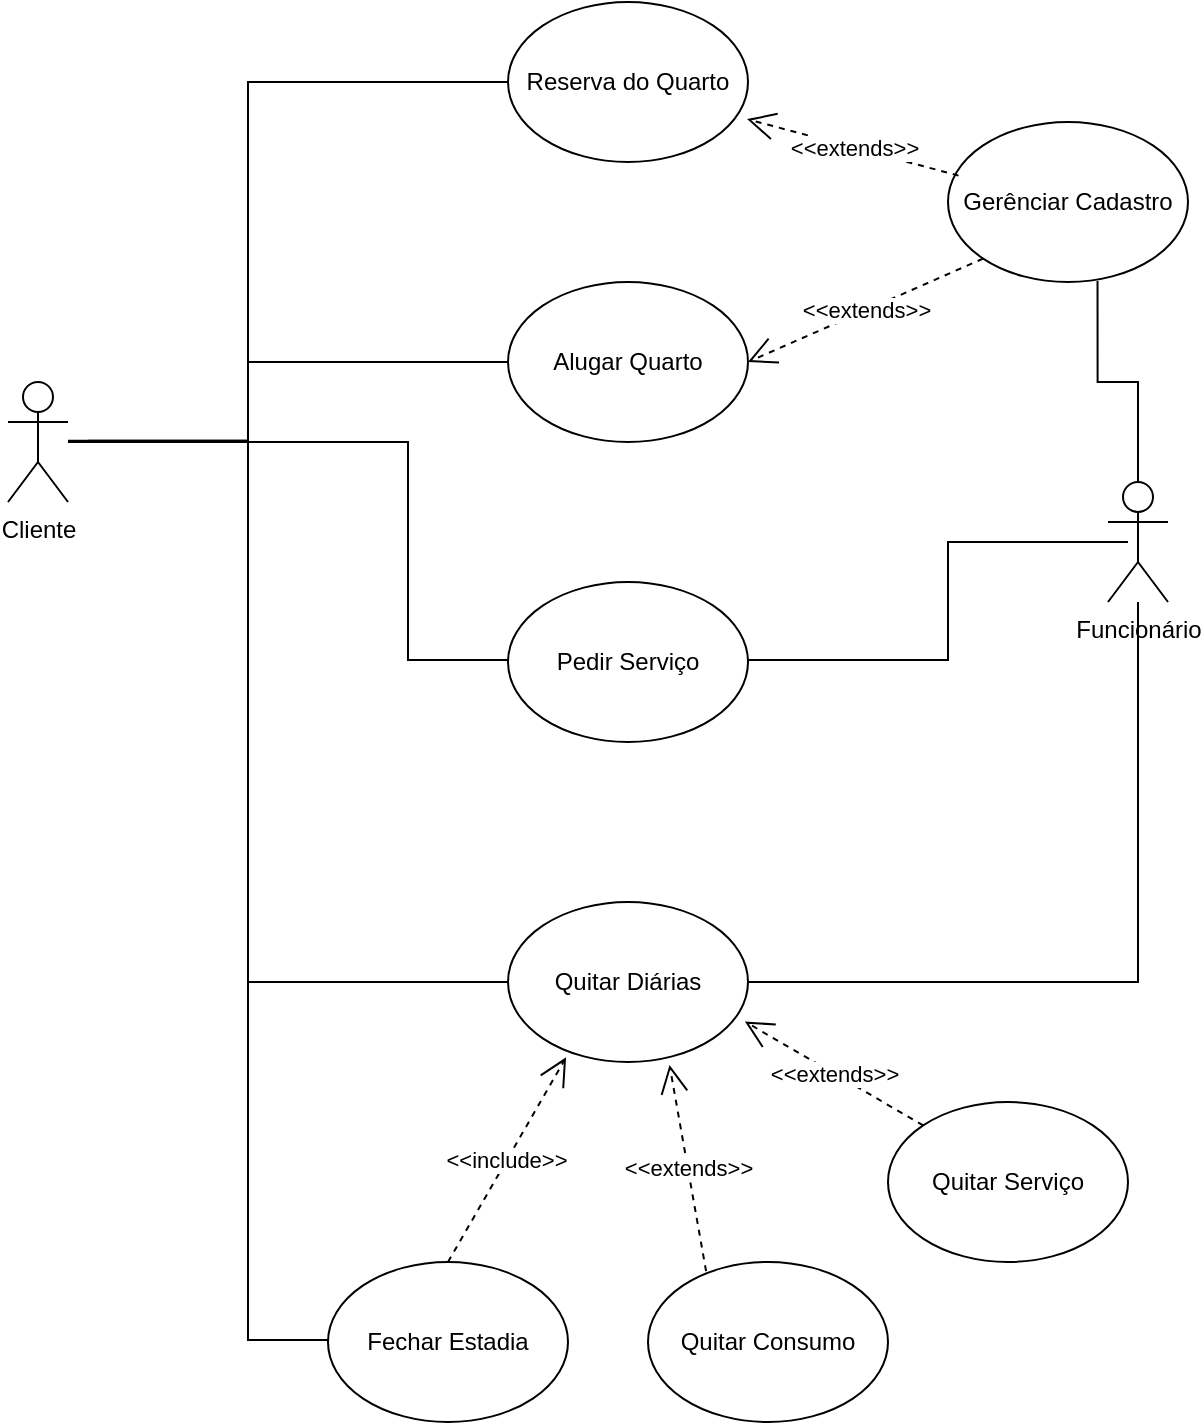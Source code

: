 <mxfile version="21.0.10" type="github">
  <diagram name="Página-1" id="DhTL9vl_Z1rVRv2zVukJ">
    <mxGraphModel dx="1050" dy="541" grid="1" gridSize="10" guides="1" tooltips="1" connect="1" arrows="1" fold="1" page="1" pageScale="1" pageWidth="827" pageHeight="1169" math="0" shadow="0">
      <root>
        <mxCell id="0" />
        <mxCell id="1" parent="0" />
        <mxCell id="yfWvRmUjKEZi-DpIV9Eb-1" value="Reserva do Quarto" style="ellipse;whiteSpace=wrap;html=1;" vertex="1" parent="1">
          <mxGeometry x="320" y="40" width="120" height="80" as="geometry" />
        </mxCell>
        <mxCell id="yfWvRmUjKEZi-DpIV9Eb-2" value="Alugar Quarto" style="ellipse;whiteSpace=wrap;html=1;" vertex="1" parent="1">
          <mxGeometry x="320" y="180" width="120" height="80" as="geometry" />
        </mxCell>
        <mxCell id="yfWvRmUjKEZi-DpIV9Eb-3" value="Cliente" style="shape=umlActor;verticalLabelPosition=bottom;verticalAlign=top;html=1;outlineConnect=0;" vertex="1" parent="1">
          <mxGeometry x="70" y="230" width="30" height="60" as="geometry" />
        </mxCell>
        <mxCell id="yfWvRmUjKEZi-DpIV9Eb-4" value="Gerênciar Cadastro" style="ellipse;whiteSpace=wrap;html=1;" vertex="1" parent="1">
          <mxGeometry x="540" y="100" width="120" height="80" as="geometry" />
        </mxCell>
        <mxCell id="yfWvRmUjKEZi-DpIV9Eb-6" value="Funcionário" style="shape=umlActor;verticalLabelPosition=bottom;verticalAlign=top;html=1;outlineConnect=0;" vertex="1" parent="1">
          <mxGeometry x="620" y="280" width="30" height="60" as="geometry" />
        </mxCell>
        <mxCell id="yfWvRmUjKEZi-DpIV9Eb-16" value="&amp;lt;&amp;lt;extends&amp;gt;&amp;gt;" style="endArrow=open;endSize=12;dashed=1;html=1;rounded=0;exitX=0;exitY=1;exitDx=0;exitDy=0;entryX=1;entryY=0.5;entryDx=0;entryDy=0;" edge="1" parent="1" source="yfWvRmUjKEZi-DpIV9Eb-4" target="yfWvRmUjKEZi-DpIV9Eb-2">
          <mxGeometry width="160" relative="1" as="geometry">
            <mxPoint x="414" y="260" as="sourcePoint" />
            <mxPoint x="574" y="260" as="targetPoint" />
          </mxGeometry>
        </mxCell>
        <mxCell id="yfWvRmUjKEZi-DpIV9Eb-17" value="&amp;lt;&amp;lt;extends&amp;gt;&amp;gt;" style="endArrow=open;endSize=12;dashed=1;html=1;rounded=0;exitX=0.044;exitY=0.335;exitDx=0;exitDy=0;entryX=0.996;entryY=0.732;entryDx=0;entryDy=0;exitPerimeter=0;entryPerimeter=0;" edge="1" parent="1" source="yfWvRmUjKEZi-DpIV9Eb-4" target="yfWvRmUjKEZi-DpIV9Eb-1">
          <mxGeometry width="160" relative="1" as="geometry">
            <mxPoint x="500" y="120" as="sourcePoint" />
            <mxPoint x="372" y="162" as="targetPoint" />
          </mxGeometry>
        </mxCell>
        <mxCell id="yfWvRmUjKEZi-DpIV9Eb-18" value="" style="endArrow=none;html=1;edgeStyle=orthogonalEdgeStyle;rounded=0;entryX=0;entryY=0.5;entryDx=0;entryDy=0;" edge="1" parent="1" target="yfWvRmUjKEZi-DpIV9Eb-1">
          <mxGeometry relative="1" as="geometry">
            <mxPoint x="100" y="259.41" as="sourcePoint" />
            <mxPoint x="260" y="259.41" as="targetPoint" />
            <Array as="points">
              <mxPoint x="190" y="259" />
              <mxPoint x="190" y="80" />
            </Array>
          </mxGeometry>
        </mxCell>
        <mxCell id="yfWvRmUjKEZi-DpIV9Eb-21" value="" style="endArrow=none;html=1;edgeStyle=orthogonalEdgeStyle;rounded=0;entryX=0;entryY=0.5;entryDx=0;entryDy=0;" edge="1" parent="1" target="yfWvRmUjKEZi-DpIV9Eb-2">
          <mxGeometry relative="1" as="geometry">
            <mxPoint x="110" y="259.41" as="sourcePoint" />
            <mxPoint x="270" y="259.41" as="targetPoint" />
            <Array as="points">
              <mxPoint x="190" y="259" />
              <mxPoint x="190" y="220" />
            </Array>
          </mxGeometry>
        </mxCell>
        <mxCell id="yfWvRmUjKEZi-DpIV9Eb-22" value="Pedir Serviço" style="ellipse;whiteSpace=wrap;html=1;" vertex="1" parent="1">
          <mxGeometry x="320" y="330" width="120" height="80" as="geometry" />
        </mxCell>
        <mxCell id="yfWvRmUjKEZi-DpIV9Eb-23" value="" style="endArrow=none;html=1;edgeStyle=orthogonalEdgeStyle;rounded=0;exitX=1;exitY=0.5;exitDx=0;exitDy=0;" edge="1" parent="1" source="yfWvRmUjKEZi-DpIV9Eb-22">
          <mxGeometry relative="1" as="geometry">
            <mxPoint x="460" y="370" as="sourcePoint" />
            <mxPoint x="630" y="310" as="targetPoint" />
            <Array as="points">
              <mxPoint x="540" y="369" />
              <mxPoint x="540" y="310" />
            </Array>
          </mxGeometry>
        </mxCell>
        <mxCell id="yfWvRmUjKEZi-DpIV9Eb-24" value="" style="endArrow=none;html=1;edgeStyle=orthogonalEdgeStyle;rounded=0;entryX=0;entryY=0.5;entryDx=0;entryDy=0;" edge="1" parent="1" source="yfWvRmUjKEZi-DpIV9Eb-3" target="yfWvRmUjKEZi-DpIV9Eb-22">
          <mxGeometry relative="1" as="geometry">
            <mxPoint x="134" y="369.41" as="sourcePoint" />
            <mxPoint x="294" y="369" as="targetPoint" />
            <Array as="points">
              <mxPoint x="270" y="260" />
              <mxPoint x="270" y="369" />
              <mxPoint x="320" y="369" />
            </Array>
          </mxGeometry>
        </mxCell>
        <mxCell id="yfWvRmUjKEZi-DpIV9Eb-25" value="Quitar Diárias" style="ellipse;whiteSpace=wrap;html=1;" vertex="1" parent="1">
          <mxGeometry x="320" y="490" width="120" height="80" as="geometry" />
        </mxCell>
        <mxCell id="yfWvRmUjKEZi-DpIV9Eb-26" value="" style="endArrow=none;html=1;edgeStyle=orthogonalEdgeStyle;rounded=0;" edge="1" parent="1">
          <mxGeometry relative="1" as="geometry">
            <mxPoint x="100" y="260" as="sourcePoint" />
            <mxPoint x="320" y="530" as="targetPoint" />
            <Array as="points">
              <mxPoint x="190" y="260" />
              <mxPoint x="190" y="530" />
            </Array>
          </mxGeometry>
        </mxCell>
        <mxCell id="yfWvRmUjKEZi-DpIV9Eb-27" value="Fechar Estadia" style="ellipse;whiteSpace=wrap;html=1;" vertex="1" parent="1">
          <mxGeometry x="230" y="670" width="120" height="80" as="geometry" />
        </mxCell>
        <mxCell id="yfWvRmUjKEZi-DpIV9Eb-28" value="" style="endArrow=none;html=1;edgeStyle=orthogonalEdgeStyle;rounded=0;entryX=0;entryY=0.5;entryDx=0;entryDy=0;" edge="1" parent="1" target="yfWvRmUjKEZi-DpIV9Eb-27">
          <mxGeometry relative="1" as="geometry">
            <mxPoint x="100" y="260" as="sourcePoint" />
            <mxPoint x="220" y="710" as="targetPoint" />
            <Array as="points">
              <mxPoint x="190" y="260" />
              <mxPoint x="190" y="709" />
            </Array>
          </mxGeometry>
        </mxCell>
        <mxCell id="yfWvRmUjKEZi-DpIV9Eb-31" value="Quitar Serviço" style="ellipse;whiteSpace=wrap;html=1;" vertex="1" parent="1">
          <mxGeometry x="510" y="590" width="120" height="80" as="geometry" />
        </mxCell>
        <mxCell id="yfWvRmUjKEZi-DpIV9Eb-32" value="Quitar Consumo" style="ellipse;whiteSpace=wrap;html=1;" vertex="1" parent="1">
          <mxGeometry x="390" y="670" width="120" height="80" as="geometry" />
        </mxCell>
        <mxCell id="yfWvRmUjKEZi-DpIV9Eb-33" value="&amp;lt;&amp;lt;extends&amp;gt;&amp;gt;" style="endArrow=open;endSize=12;dashed=1;html=1;rounded=0;exitX=0.242;exitY=0.057;exitDx=0;exitDy=0;exitPerimeter=0;entryX=0.673;entryY=1.018;entryDx=0;entryDy=0;entryPerimeter=0;" edge="1" parent="1" source="yfWvRmUjKEZi-DpIV9Eb-32" target="yfWvRmUjKEZi-DpIV9Eb-25">
          <mxGeometry width="160" relative="1" as="geometry">
            <mxPoint x="320" y="650" as="sourcePoint" />
            <mxPoint x="480" y="650" as="targetPoint" />
          </mxGeometry>
        </mxCell>
        <mxCell id="yfWvRmUjKEZi-DpIV9Eb-35" value="&amp;lt;&amp;lt;extends&amp;gt;&amp;gt;" style="endArrow=open;endSize=12;dashed=1;html=1;rounded=0;exitX=0;exitY=0;exitDx=0;exitDy=0;entryX=0.987;entryY=0.747;entryDx=0;entryDy=0;entryPerimeter=0;" edge="1" parent="1" source="yfWvRmUjKEZi-DpIV9Eb-31" target="yfWvRmUjKEZi-DpIV9Eb-25">
          <mxGeometry width="160" relative="1" as="geometry">
            <mxPoint x="540" y="589" as="sourcePoint" />
            <mxPoint x="512" y="500" as="targetPoint" />
          </mxGeometry>
        </mxCell>
        <mxCell id="yfWvRmUjKEZi-DpIV9Eb-36" value="&amp;lt;&amp;lt;include&amp;gt;&amp;gt;" style="endArrow=open;endSize=12;dashed=1;html=1;rounded=0;exitX=0.5;exitY=0;exitDx=0;exitDy=0;entryX=0.242;entryY=0.971;entryDx=0;entryDy=0;entryPerimeter=0;" edge="1" parent="1" source="yfWvRmUjKEZi-DpIV9Eb-27" target="yfWvRmUjKEZi-DpIV9Eb-25">
          <mxGeometry width="160" relative="1" as="geometry">
            <mxPoint x="320" y="674" as="sourcePoint" />
            <mxPoint x="292" y="585" as="targetPoint" />
          </mxGeometry>
        </mxCell>
        <mxCell id="yfWvRmUjKEZi-DpIV9Eb-38" value="" style="endArrow=none;html=1;edgeStyle=orthogonalEdgeStyle;rounded=0;exitX=1;exitY=0.5;exitDx=0;exitDy=0;" edge="1" parent="1" source="yfWvRmUjKEZi-DpIV9Eb-25" target="yfWvRmUjKEZi-DpIV9Eb-6">
          <mxGeometry relative="1" as="geometry">
            <mxPoint x="490" y="520" as="sourcePoint" />
            <mxPoint x="650" y="520" as="targetPoint" />
          </mxGeometry>
        </mxCell>
        <mxCell id="yfWvRmUjKEZi-DpIV9Eb-41" value="" style="endArrow=none;html=1;edgeStyle=orthogonalEdgeStyle;rounded=0;exitX=0.623;exitY=0.993;exitDx=0;exitDy=0;exitPerimeter=0;entryX=0.5;entryY=0;entryDx=0;entryDy=0;entryPerimeter=0;" edge="1" parent="1" source="yfWvRmUjKEZi-DpIV9Eb-4" target="yfWvRmUjKEZi-DpIV9Eb-6">
          <mxGeometry relative="1" as="geometry">
            <mxPoint x="640" y="250" as="sourcePoint" />
            <mxPoint x="800" y="250" as="targetPoint" />
          </mxGeometry>
        </mxCell>
      </root>
    </mxGraphModel>
  </diagram>
</mxfile>

